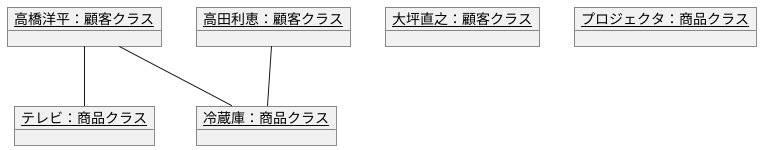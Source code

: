 @startuml  
object "<u>高橋洋平：顧客クラス</u>" as k1{

}
object "<u>高田利恵：顧客クラス</u>" as k2{

}
object "<u>大坪直之：顧客クラス</u>" as k3{

}
object "<u>テレビ：商品クラス</u>" as s1{

}
object "<u>冷蔵庫：商品クラス</u>" as s2{

}
object "<u>プロジェクタ：商品クラス</u>" as s3{

}
k1 -- s1
k1 -- s2
k2 -- s2
@enduml